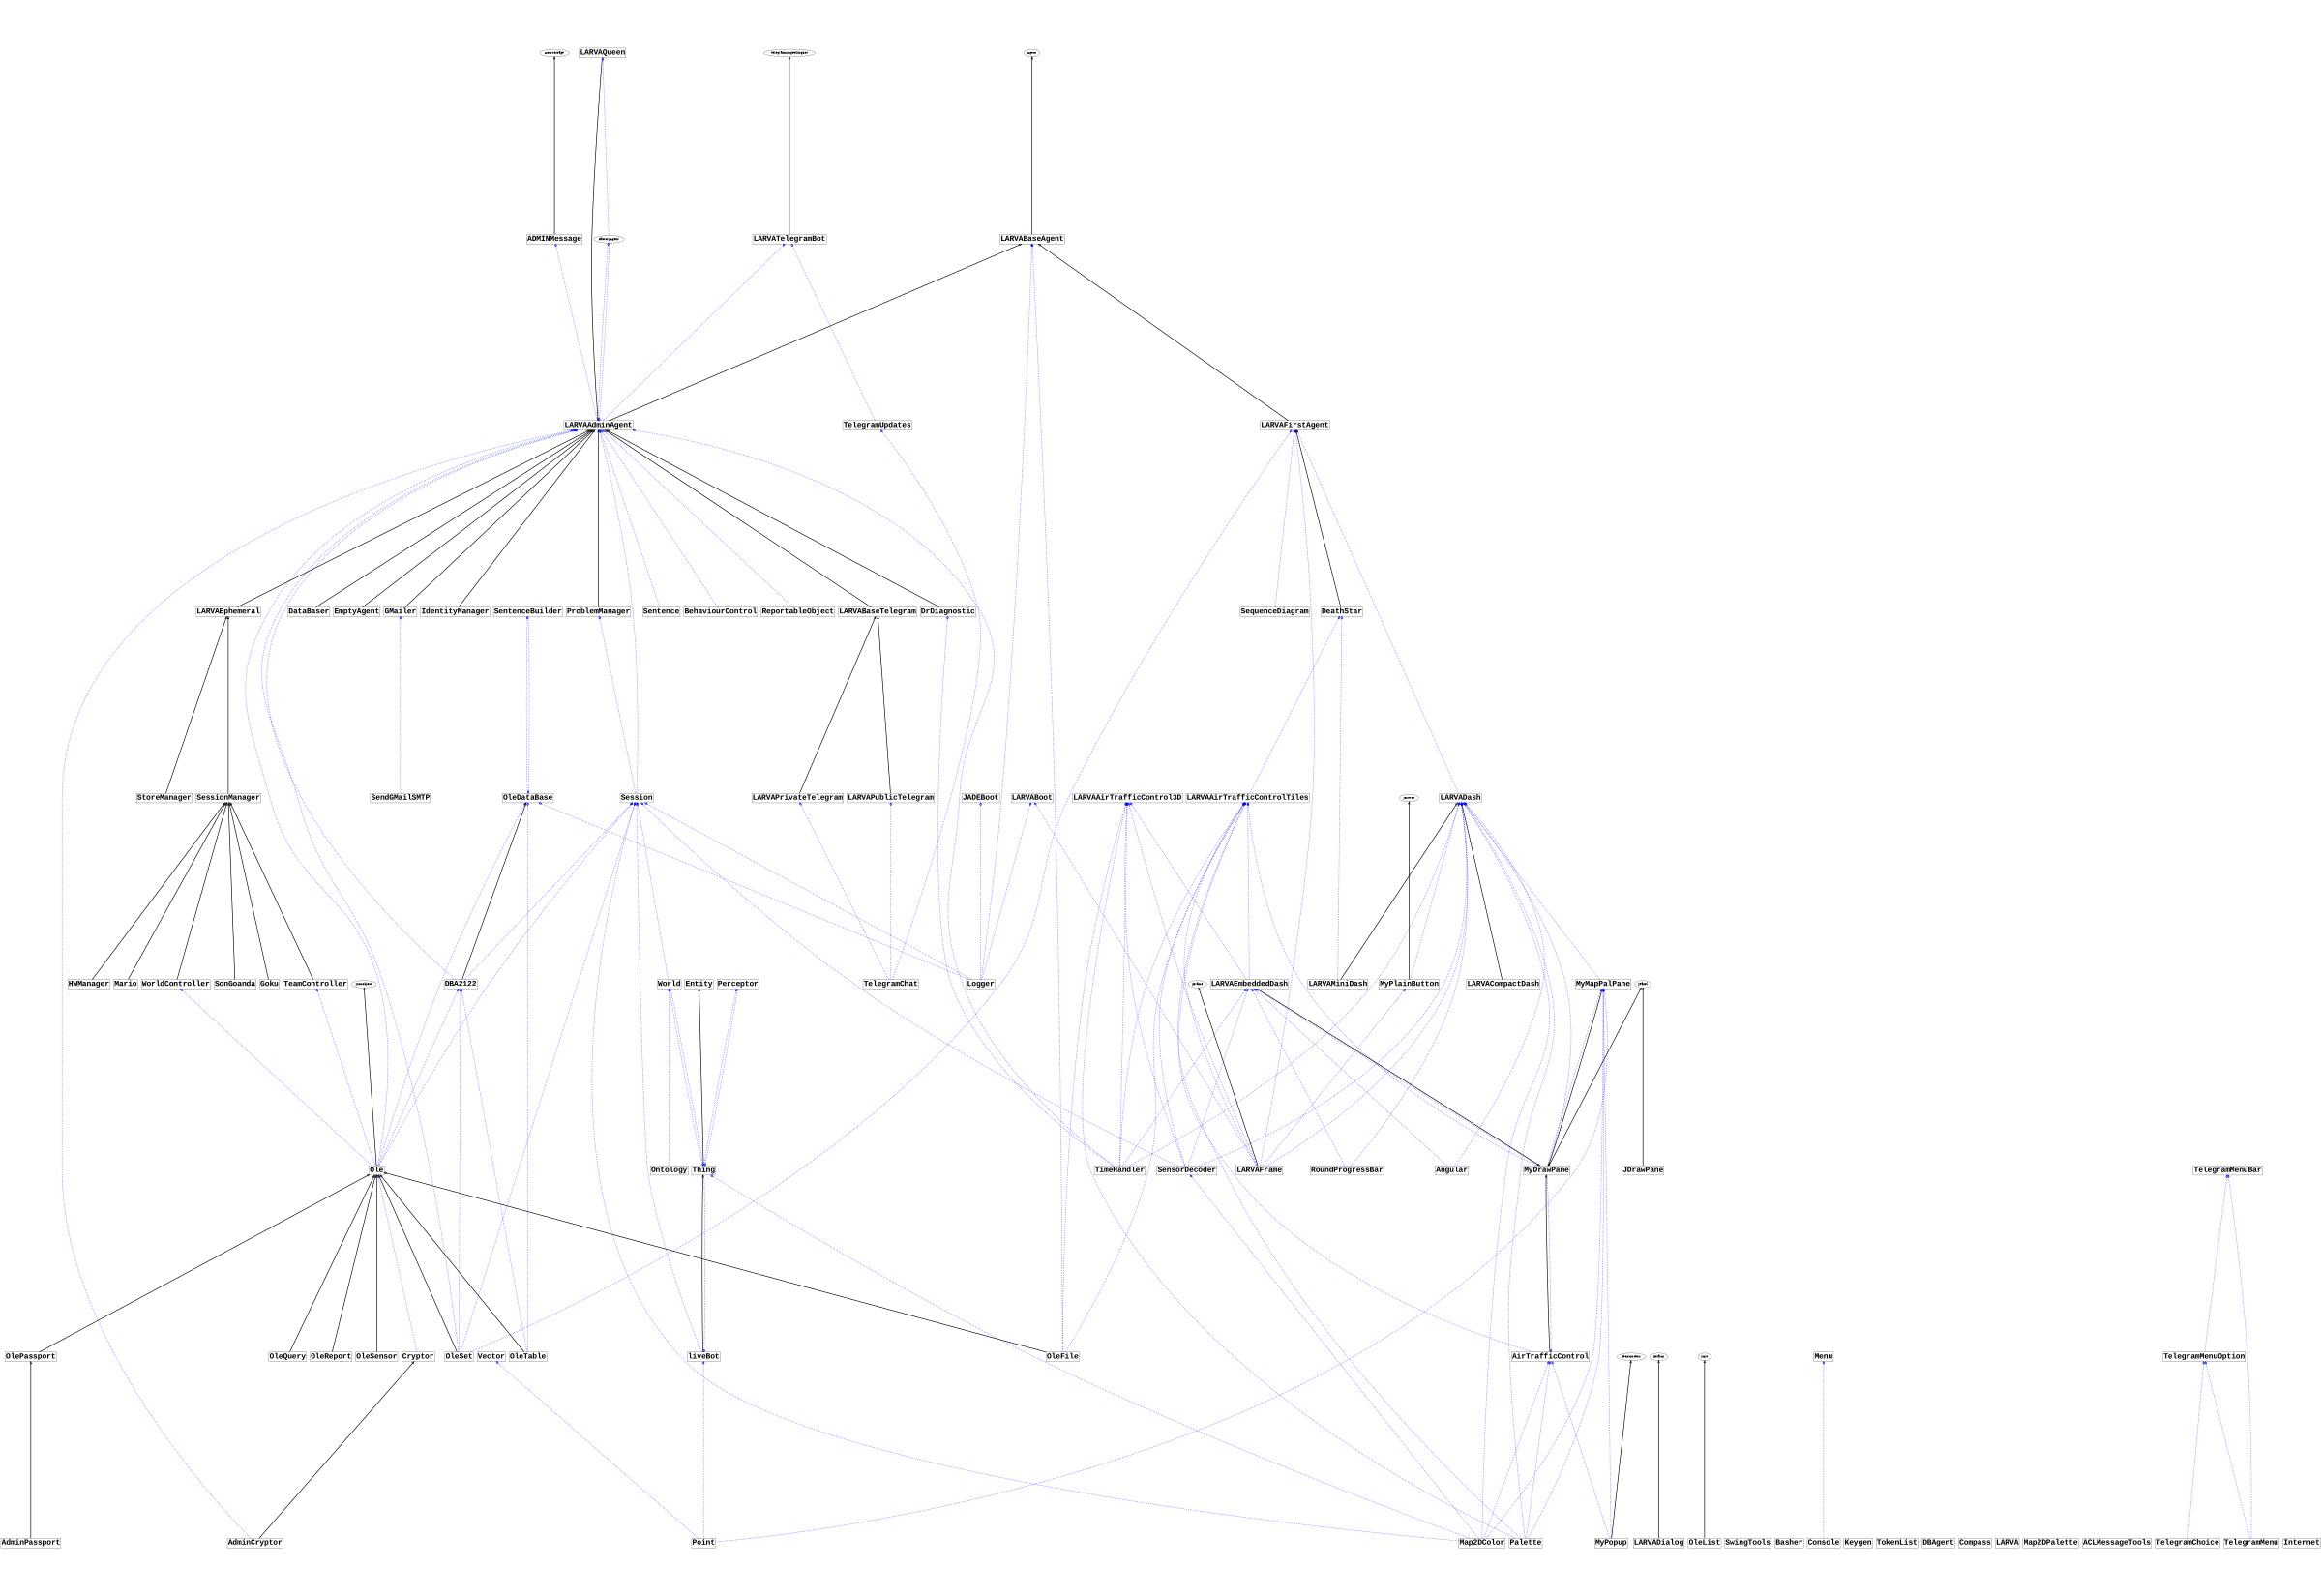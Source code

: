 digraph graphname {
     rankdir="BT"
dpi=1200
ratio="fill";
 size="16,11!";
 margin=0;
AirTrafficControl AirTrafficControl [shape=plain, label=<<table border="0" cellborder="1" cellspacing="0"><tr><td bgcolor="white"><FONT face="Courier New" POINT-SIZE= "36"><b>AirTrafficControl</b></FONT></td></tr>
</table>>]
Angular Angular [shape=plain, label=<<table border="0" cellborder="1" cellspacing="0"><tr><td bgcolor="white"><FONT face="Courier New" POINT-SIZE= "36"><b>Angular</b></FONT></td></tr>
</table>>]
JDrawPane JDrawPane [shape=plain, label=<<table border="0" cellborder="1" cellspacing="0"><tr><td bgcolor="white"><FONT face="Courier New" POINT-SIZE= "36"><b>JDrawPane</b></FONT></td></tr>
</table>>]
LARVAAirTrafficControl3D LARVAAirTrafficControl3D [shape=plain, label=<<table border="0" cellborder="1" cellspacing="0"><tr><td bgcolor="white"><FONT face="Courier New" POINT-SIZE= "36"><b>LARVAAirTrafficControl3D</b></FONT></td></tr>
</table>>]
LARVAAirTrafficControlTiles LARVAAirTrafficControlTiles [shape=plain, label=<<table border="0" cellborder="1" cellspacing="0"><tr><td bgcolor="white"><FONT face="Courier New" POINT-SIZE= "36"><b>LARVAAirTrafficControlTiles</b></FONT></td></tr>
</table>>]
LARVACompactDash LARVACompactDash [shape=plain, label=<<table border="0" cellborder="1" cellspacing="0"><tr><td bgcolor="white"><FONT face="Courier New" POINT-SIZE= "36"><b>LARVACompactDash</b></FONT></td></tr>
</table>>]
LARVADash LARVADash [shape=plain, label=<<table border="0" cellborder="1" cellspacing="0"><tr><td bgcolor="white"><FONT face="Courier New" POINT-SIZE= "36"><b>LARVADash</b></FONT></td></tr>
</table>>]
LARVADialog LARVADialog [shape=plain, label=<<table border="0" cellborder="1" cellspacing="0"><tr><td bgcolor="white"><FONT face="Courier New" POINT-SIZE= "36"><b>LARVADialog</b></FONT></td></tr>
</table>>]
LARVAEmbeddedDash LARVAEmbeddedDash [shape=plain, label=<<table border="0" cellborder="1" cellspacing="0"><tr><td bgcolor="white"><FONT face="Courier New" POINT-SIZE= "36"><b>LARVAEmbeddedDash</b></FONT></td></tr>
</table>>]
LARVAFrame LARVAFrame [shape=plain, label=<<table border="0" cellborder="1" cellspacing="0"><tr><td bgcolor="white"><FONT face="Courier New" POINT-SIZE= "36"><b>LARVAFrame</b></FONT></td></tr>
</table>>]
LARVAMiniDash LARVAMiniDash [shape=plain, label=<<table border="0" cellborder="1" cellspacing="0"><tr><td bgcolor="white"><FONT face="Courier New" POINT-SIZE= "36"><b>LARVAMiniDash</b></FONT></td></tr>
</table>>]
MyDrawPane MyDrawPane [shape=plain, label=<<table border="0" cellborder="1" cellspacing="0"><tr><td bgcolor="white"><FONT face="Courier New" POINT-SIZE= "36"><b>MyDrawPane</b></FONT></td></tr>
</table>>]
MyMapPalPane MyMapPalPane [shape=plain, label=<<table border="0" cellborder="1" cellspacing="0"><tr><td bgcolor="white"><FONT face="Courier New" POINT-SIZE= "36"><b>MyMapPalPane</b></FONT></td></tr>
</table>>]
MyPlainButton MyPlainButton [shape=plain, label=<<table border="0" cellborder="1" cellspacing="0"><tr><td bgcolor="white"><FONT face="Courier New" POINT-SIZE= "36"><b>MyPlainButton</b></FONT></td></tr>
</table>>]
MyPopup MyPopup [shape=plain, label=<<table border="0" cellborder="1" cellspacing="0"><tr><td bgcolor="white"><FONT face="Courier New" POINT-SIZE= "36"><b>MyPopup</b></FONT></td></tr>
</table>>]
OleList OleList [shape=plain, label=<<table border="0" cellborder="1" cellspacing="0"><tr><td bgcolor="white"><FONT face="Courier New" POINT-SIZE= "36"><b>OleList</b></FONT></td></tr>
</table>>]
RoundProgressBar RoundProgressBar [shape=plain, label=<<table border="0" cellborder="1" cellspacing="0"><tr><td bgcolor="white"><FONT face="Courier New" POINT-SIZE= "36"><b>RoundProgressBar</b></FONT></td></tr>
</table>>]
SwingTools SwingTools [shape=plain, label=<<table border="0" cellborder="1" cellspacing="0"><tr><td bgcolor="white"><FONT face="Courier New" POINT-SIZE= "36"><b>SwingTools</b></FONT></td></tr>
</table>>]
ADMINMessage ADMINMessage [shape=plain, label=<<table border="0" cellborder="1" cellspacing="0"><tr><td bgcolor="white"><FONT face="Courier New" POINT-SIZE= "36"><b>ADMINMessage</b></FONT></td></tr>
</table>>]
BehaviourControl BehaviourControl [shape=plain, label=<<table border="0" cellborder="1" cellspacing="0"><tr><td bgcolor="white"><FONT face="Courier New" POINT-SIZE= "36"><b>BehaviourControl</b></FONT></td></tr>
</table>>]
DeathStar DeathStar [shape=plain, label=<<table border="0" cellborder="1" cellspacing="0"><tr><td bgcolor="white"><FONT face="Courier New" POINT-SIZE= "36"><b>DeathStar</b></FONT></td></tr>
</table>>]
LARVAAdminAgent LARVAAdminAgent [shape=plain, label=<<table border="0" cellborder="1" cellspacing="0"><tr><td bgcolor="white"><FONT face="Courier New" POINT-SIZE= "36"><b>LARVAAdminAgent</b></FONT></td></tr>
</table>>]
LARVABaseAgent LARVABaseAgent [shape=plain, label=<<table border="0" cellborder="1" cellspacing="0"><tr><td bgcolor="white"><FONT face="Courier New" POINT-SIZE= "36"><b>LARVABaseAgent</b></FONT></td></tr>
</table>>]
LARVABaseTelegram LARVABaseTelegram [shape=plain, label=<<table border="0" cellborder="1" cellspacing="0"><tr><td bgcolor="white"><FONT face="Courier New" POINT-SIZE= "36"><b>LARVABaseTelegram</b></FONT></td></tr>
</table>>]
LARVAEphemeral LARVAEphemeral [shape=plain, label=<<table border="0" cellborder="1" cellspacing="0"><tr><td bgcolor="white"><FONT face="Courier New" POINT-SIZE= "36"><b>LARVAEphemeral</b></FONT></td></tr>
</table>>]
LARVAFirstAgent LARVAFirstAgent [shape=plain, label=<<table border="0" cellborder="1" cellspacing="0"><tr><td bgcolor="white"><FONT face="Courier New" POINT-SIZE= "36"><b>LARVAFirstAgent</b></FONT></td></tr>
</table>>]
JADEBoot JADEBoot [shape=plain, label=<<table border="0" cellborder="1" cellspacing="0"><tr><td bgcolor="white"><FONT face="Courier New" POINT-SIZE= "36"><b>JADEBoot</b></FONT></td></tr>
</table>>]
LARVABoot LARVABoot [shape=plain, label=<<table border="0" cellborder="1" cellspacing="0"><tr><td bgcolor="white"><FONT face="Courier New" POINT-SIZE= "36"><b>LARVABoot</b></FONT></td></tr>
</table>>]
Basher Basher [shape=plain, label=<<table border="0" cellborder="1" cellspacing="0"><tr><td bgcolor="white"><FONT face="Courier New" POINT-SIZE= "36"><b>Basher</b></FONT></td></tr>
</table>>]
Console Console [shape=plain, label=<<table border="0" cellborder="1" cellspacing="0"><tr><td bgcolor="white"><FONT face="Courier New" POINT-SIZE= "36"><b>Console</b></FONT></td></tr>
</table>>]
Menu Menu [shape=plain, label=<<table border="0" cellborder="1" cellspacing="0"><tr><td bgcolor="white"><FONT face="Courier New" POINT-SIZE= "36"><b>Menu</b></FONT></td></tr>
</table>>]
AdminCryptor AdminCryptor [shape=plain, label=<<table border="0" cellborder="1" cellspacing="0"><tr><td bgcolor="white"><FONT face="Courier New" POINT-SIZE= "36"><b>AdminCryptor</b></FONT></td></tr>
</table>>]
Cryptor Cryptor [shape=plain, label=<<table border="0" cellborder="1" cellspacing="0"><tr><td bgcolor="white"><FONT face="Courier New" POINT-SIZE= "36"><b>Cryptor</b></FONT></td></tr>
</table>>]
Keygen Keygen [shape=plain, label=<<table border="0" cellborder="1" cellspacing="0"><tr><td bgcolor="white"><FONT face="Courier New" POINT-SIZE= "36"><b>Keygen</b></FONT></td></tr>
</table>>]
AdminPassport AdminPassport [shape=plain, label=<<table border="0" cellborder="1" cellspacing="0"><tr><td bgcolor="white"><FONT face="Courier New" POINT-SIZE= "36"><b>AdminPassport</b></FONT></td></tr>
</table>>]
Ole Ole [shape=plain, label=<<table border="0" cellborder="1" cellspacing="0"><tr><td bgcolor="white"><FONT face="Courier New" POINT-SIZE= "36"><b>Ole</b></FONT></td></tr>
</table>>]
OleFile OleFile [shape=plain, label=<<table border="0" cellborder="1" cellspacing="0"><tr><td bgcolor="white"><FONT face="Courier New" POINT-SIZE= "36"><b>OleFile</b></FONT></td></tr>
</table>>]
OlePassport OlePassport [shape=plain, label=<<table border="0" cellborder="1" cellspacing="0"><tr><td bgcolor="white"><FONT face="Courier New" POINT-SIZE= "36"><b>OlePassport</b></FONT></td></tr>
</table>>]
OleQuery OleQuery [shape=plain, label=<<table border="0" cellborder="1" cellspacing="0"><tr><td bgcolor="white"><FONT face="Courier New" POINT-SIZE= "36"><b>OleQuery</b></FONT></td></tr>
</table>>]
OleReport OleReport [shape=plain, label=<<table border="0" cellborder="1" cellspacing="0"><tr><td bgcolor="white"><FONT face="Courier New" POINT-SIZE= "36"><b>OleReport</b></FONT></td></tr>
</table>>]
OleSensor OleSensor [shape=plain, label=<<table border="0" cellborder="1" cellspacing="0"><tr><td bgcolor="white"><FONT face="Courier New" POINT-SIZE= "36"><b>OleSensor</b></FONT></td></tr>
</table>>]
OleSet OleSet [shape=plain, label=<<table border="0" cellborder="1" cellspacing="0"><tr><td bgcolor="white"><FONT face="Courier New" POINT-SIZE= "36"><b>OleSet</b></FONT></td></tr>
</table>>]
OleTable OleTable [shape=plain, label=<<table border="0" cellborder="1" cellspacing="0"><tr><td bgcolor="white"><FONT face="Courier New" POINT-SIZE= "36"><b>OleTable</b></FONT></td></tr>
</table>>]
TokenList TokenList [shape=plain, label=<<table border="0" cellborder="1" cellspacing="0"><tr><td bgcolor="white"><FONT face="Courier New" POINT-SIZE= "36"><b>TokenList</b></FONT></td></tr>
</table>>]
DBA2122 DBA2122 [shape=plain, label=<<table border="0" cellborder="1" cellspacing="0"><tr><td bgcolor="white"><FONT face="Courier New" POINT-SIZE= "36"><b>DBA2122</b></FONT></td></tr>
</table>>]
DBAgent DBAgent [shape=plain, label=<<table border="0" cellborder="1" cellspacing="0"><tr><td bgcolor="white"><FONT face="Courier New" POINT-SIZE= "36"><b>DBAgent</b></FONT></td></tr>
</table>>]
OleDataBase OleDataBase [shape=plain, label=<<table border="0" cellborder="1" cellspacing="0"><tr><td bgcolor="white"><FONT face="Courier New" POINT-SIZE= "36"><b>OleDataBase</b></FONT></td></tr>
</table>>]
SentenceBuilder SentenceBuilder [shape=plain, label=<<table border="0" cellborder="1" cellspacing="0"><tr><td bgcolor="white"><FONT face="Courier New" POINT-SIZE= "36"><b>SentenceBuilder</b></FONT></td></tr>
</table>>]
Logger Logger [shape=plain, label=<<table border="0" cellborder="1" cellspacing="0"><tr><td bgcolor="white"><FONT face="Courier New" POINT-SIZE= "36"><b>Logger</b></FONT></td></tr>
</table>>]
Compass Compass [shape=plain, label=<<table border="0" cellborder="1" cellspacing="0"><tr><td bgcolor="white"><FONT face="Courier New" POINT-SIZE= "36"><b>Compass</b></FONT></td></tr>
</table>>]
Entity Entity [shape=plain, label=<<table border="0" cellborder="1" cellspacing="0"><tr><td bgcolor="white"><FONT face="Courier New" POINT-SIZE= "36"><b>Entity</b></FONT></td></tr>
</table>>]
Point Point [shape=plain, label=<<table border="0" cellborder="1" cellspacing="0"><tr><td bgcolor="white"><FONT face="Courier New" POINT-SIZE= "36"><b>Point</b></FONT></td></tr>
</table>>]
Vector Vector [shape=plain, label=<<table border="0" cellborder="1" cellspacing="0"><tr><td bgcolor="white"><FONT face="Courier New" POINT-SIZE= "36"><b>Vector</b></FONT></td></tr>
</table>>]
DataBaser DataBaser [shape=plain, label=<<table border="0" cellborder="1" cellspacing="0"><tr><td bgcolor="white"><FONT face="Courier New" POINT-SIZE= "36"><b>DataBaser</b></FONT></td></tr>
</table>>]
DrDiagnostic DrDiagnostic [shape=plain, label=<<table border="0" cellborder="1" cellspacing="0"><tr><td bgcolor="white"><FONT face="Courier New" POINT-SIZE= "36"><b>DrDiagnostic</b></FONT></td></tr>
</table>>]
EmptyAgent EmptyAgent [shape=plain, label=<<table border="0" cellborder="1" cellspacing="0"><tr><td bgcolor="white"><FONT face="Courier New" POINT-SIZE= "36"><b>EmptyAgent</b></FONT></td></tr>
</table>>]
GMailer GMailer [shape=plain, label=<<table border="0" cellborder="1" cellspacing="0"><tr><td bgcolor="white"><FONT face="Courier New" POINT-SIZE= "36"><b>GMailer</b></FONT></td></tr>
</table>>]
Goku Goku [shape=plain, label=<<table border="0" cellborder="1" cellspacing="0"><tr><td bgcolor="white"><FONT face="Courier New" POINT-SIZE= "36"><b>Goku</b></FONT></td></tr>
</table>>]
HWManager HWManager [shape=plain, label=<<table border="0" cellborder="1" cellspacing="0"><tr><td bgcolor="white"><FONT face="Courier New" POINT-SIZE= "36"><b>HWManager</b></FONT></td></tr>
</table>>]
IdentityManager IdentityManager [shape=plain, label=<<table border="0" cellborder="1" cellspacing="0"><tr><td bgcolor="white"><FONT face="Courier New" POINT-SIZE= "36"><b>IdentityManager</b></FONT></td></tr>
</table>>]
LARVA LARVA [shape=plain, label=<<table border="0" cellborder="1" cellspacing="0"><tr><td bgcolor="white"><FONT face="Courier New" POINT-SIZE= "36"><b>LARVA</b></FONT></td></tr>
</table>>]
LARVAPrivateTelegram LARVAPrivateTelegram [shape=plain, label=<<table border="0" cellborder="1" cellspacing="0"><tr><td bgcolor="white"><FONT face="Courier New" POINT-SIZE= "36"><b>LARVAPrivateTelegram</b></FONT></td></tr>
</table>>]
LARVAPublicTelegram LARVAPublicTelegram [shape=plain, label=<<table border="0" cellborder="1" cellspacing="0"><tr><td bgcolor="white"><FONT face="Courier New" POINT-SIZE= "36"><b>LARVAPublicTelegram</b></FONT></td></tr>
</table>>]
LARVAQueen LARVAQueen [shape=plain, label=<<table border="0" cellborder="1" cellspacing="0"><tr><td bgcolor="white"><FONT face="Courier New" POINT-SIZE= "36"><b>LARVAQueen</b></FONT></td></tr>
</table>>]
Mario Mario [shape=plain, label=<<table border="0" cellborder="1" cellspacing="0"><tr><td bgcolor="white"><FONT face="Courier New" POINT-SIZE= "36"><b>Mario</b></FONT></td></tr>
</table>>]
ProblemManager ProblemManager [shape=plain, label=<<table border="0" cellborder="1" cellspacing="0"><tr><td bgcolor="white"><FONT face="Courier New" POINT-SIZE= "36"><b>ProblemManager</b></FONT></td></tr>
</table>>]
SessionManager SessionManager [shape=plain, label=<<table border="0" cellborder="1" cellspacing="0"><tr><td bgcolor="white"><FONT face="Courier New" POINT-SIZE= "36"><b>SessionManager</b></FONT></td></tr>
</table>>]
SonGoanda SonGoanda [shape=plain, label=<<table border="0" cellborder="1" cellspacing="0"><tr><td bgcolor="white"><FONT face="Courier New" POINT-SIZE= "36"><b>SonGoanda</b></FONT></td></tr>
</table>>]
StoreManager StoreManager [shape=plain, label=<<table border="0" cellborder="1" cellspacing="0"><tr><td bgcolor="white"><FONT face="Courier New" POINT-SIZE= "36"><b>StoreManager</b></FONT></td></tr>
</table>>]
TeamController TeamController [shape=plain, label=<<table border="0" cellborder="1" cellspacing="0"><tr><td bgcolor="white"><FONT face="Courier New" POINT-SIZE= "36"><b>TeamController</b></FONT></td></tr>
</table>>]
WorldController WorldController [shape=plain, label=<<table border="0" cellborder="1" cellspacing="0"><tr><td bgcolor="white"><FONT face="Courier New" POINT-SIZE= "36"><b>WorldController</b></FONT></td></tr>
</table>>]
Map2DColor Map2DColor [shape=plain, label=<<table border="0" cellborder="1" cellspacing="0"><tr><td bgcolor="white"><FONT face="Courier New" POINT-SIZE= "36"><b>Map2DColor</b></FONT></td></tr>
</table>>]
Map2DPalette Map2DPalette [shape=plain, label=<<table border="0" cellborder="1" cellspacing="0"><tr><td bgcolor="white"><FONT face="Courier New" POINT-SIZE= "36"><b>Map2DPalette</b></FONT></td></tr>
</table>>]
Palette Palette [shape=plain, label=<<table border="0" cellborder="1" cellspacing="0"><tr><td bgcolor="white"><FONT face="Courier New" POINT-SIZE= "36"><b>Palette</b></FONT></td></tr>
</table>>]
ACLMessageTools ACLMessageTools [shape=plain, label=<<table border="0" cellborder="1" cellspacing="0"><tr><td bgcolor="white"><FONT face="Courier New" POINT-SIZE= "36"><b>ACLMessageTools</b></FONT></td></tr>
</table>>]
Sentence Sentence [shape=plain, label=<<table border="0" cellborder="1" cellspacing="0"><tr><td bgcolor="white"><FONT face="Courier New" POINT-SIZE= "36"><b>Sentence</b></FONT></td></tr>
</table>>]
SequenceDiagram SequenceDiagram [shape=plain, label=<<table border="0" cellborder="1" cellspacing="0"><tr><td bgcolor="white"><FONT face="Courier New" POINT-SIZE= "36"><b>SequenceDiagram</b></FONT></td></tr>
</table>>]
Ontology Ontology [shape=plain, label=<<table border="0" cellborder="1" cellspacing="0"><tr><td bgcolor="white"><FONT face="Courier New" POINT-SIZE= "36"><b>Ontology</b></FONT></td></tr>
</table>>]
Session Session [shape=plain, label=<<table border="0" cellborder="1" cellspacing="0"><tr><td bgcolor="white"><FONT face="Courier New" POINT-SIZE= "36"><b>Session</b></FONT></td></tr>
</table>>]
LARVATelegramBot LARVATelegramBot [shape=plain, label=<<table border="0" cellborder="1" cellspacing="0"><tr><td bgcolor="white"><FONT face="Courier New" POINT-SIZE= "36"><b>LARVATelegramBot</b></FONT></td></tr>
</table>>]
TelegramChat TelegramChat [shape=plain, label=<<table border="0" cellborder="1" cellspacing="0"><tr><td bgcolor="white"><FONT face="Courier New" POINT-SIZE= "36"><b>TelegramChat</b></FONT></td></tr>
</table>>]
TelegramChoice TelegramChoice [shape=plain, label=<<table border="0" cellborder="1" cellspacing="0"><tr><td bgcolor="white"><FONT face="Courier New" POINT-SIZE= "36"><b>TelegramChoice</b></FONT></td></tr>
</table>>]
TelegramMenu TelegramMenu [shape=plain, label=<<table border="0" cellborder="1" cellspacing="0"><tr><td bgcolor="white"><FONT face="Courier New" POINT-SIZE= "36"><b>TelegramMenu</b></FONT></td></tr>
</table>>]
TelegramMenuBar TelegramMenuBar [shape=plain, label=<<table border="0" cellborder="1" cellspacing="0"><tr><td bgcolor="white"><FONT face="Courier New" POINT-SIZE= "36"><b>TelegramMenuBar</b></FONT></td></tr>
</table>>]
TelegramMenuOption TelegramMenuOption [shape=plain, label=<<table border="0" cellborder="1" cellspacing="0"><tr><td bgcolor="white"><FONT face="Courier New" POINT-SIZE= "36"><b>TelegramMenuOption</b></FONT></td></tr>
</table>>]
TelegramUpdates TelegramUpdates [shape=plain, label=<<table border="0" cellborder="1" cellspacing="0"><tr><td bgcolor="white"><FONT face="Courier New" POINT-SIZE= "36"><b>TelegramUpdates</b></FONT></td></tr>
</table>>]
Internet Internet [shape=plain, label=<<table border="0" cellborder="1" cellspacing="0"><tr><td bgcolor="white"><FONT face="Courier New" POINT-SIZE= "36"><b>Internet</b></FONT></td></tr>
</table>>]
ReportableObject ReportableObject [shape=plain, label=<<table border="0" cellborder="1" cellspacing="0"><tr><td bgcolor="white"><FONT face="Courier New" POINT-SIZE= "36"><b>ReportableObject</b></FONT></td></tr>
</table>>]
SendGMailSMTP SendGMailSMTP [shape=plain, label=<<table border="0" cellborder="1" cellspacing="0"><tr><td bgcolor="white"><FONT face="Courier New" POINT-SIZE= "36"><b>SendGMailSMTP</b></FONT></td></tr>
</table>>]
TimeHandler TimeHandler [shape=plain, label=<<table border="0" cellborder="1" cellspacing="0"><tr><td bgcolor="white"><FONT face="Courier New" POINT-SIZE= "36"><b>TimeHandler</b></FONT></td></tr>
</table>>]
Perceptor Perceptor [shape=plain, label=<<table border="0" cellborder="1" cellspacing="0"><tr><td bgcolor="white"><FONT face="Courier New" POINT-SIZE= "36"><b>Perceptor</b></FONT></td></tr>
</table>>]
SensorDecoder SensorDecoder [shape=plain, label=<<table border="0" cellborder="1" cellspacing="0"><tr><td bgcolor="white"><FONT face="Courier New" POINT-SIZE= "36"><b>SensorDecoder</b></FONT></td></tr>
</table>>]
Thing Thing [shape=plain, label=<<table border="0" cellborder="1" cellspacing="0"><tr><td bgcolor="white"><FONT face="Courier New" POINT-SIZE= "36"><b>Thing</b></FONT></td></tr>
</table>>]
World World [shape=plain, label=<<table border="0" cellborder="1" cellspacing="0"><tr><td bgcolor="white"><FONT face="Courier New" POINT-SIZE= "36"><b>World</b></FONT></td></tr>
</table>>]
liveBot liveBot [shape=plain, label=<<table border="0" cellborder="1" cellspacing="0"><tr><td bgcolor="white"><FONT face="Courier New" POINT-SIZE= "36"><b>liveBot</b></FONT></td></tr>
</table>>]
DBA2122 -> OleDataBase [arrowhead=onormal, penwidth=3, color=black]
LARVAPrivateTelegram -> LARVABaseTelegram [arrowhead=onormal, penwidth=3, color=black]
LARVAPublicTelegram -> LARVABaseTelegram [arrowhead=onormal, penwidth=3, color=black]
JDrawPane -> JPanel [arrowhead=onormal, penwidth=3, color=black]
MyDrawPane -> JPanel [arrowhead=onormal, penwidth=3, color=black]
Thing -> Entity [arrowhead=onormal, penwidth=3, color=black]
AirTrafficControl -> MyDrawPane [arrowhead=onormal, penwidth=3, color=black]
LARVAEmbeddedDash -> MyDrawPane [arrowhead=onormal, penwidth=3, color=black]
MyMapPalPane -> MyDrawPane [arrowhead=onormal, penwidth=3, color=black]
DeathStar -> LARVAFirstAgent [arrowhead=onormal, penwidth=3, color=black]
MyPlainButton -> JButton [arrowhead=onormal, penwidth=3, color=black]
Ole -> JsonObject [arrowhead=onormal, penwidth=3, color=black]
OleFile -> Ole [arrowhead=onormal, penwidth=3, color=black]
OlePassport -> Ole [arrowhead=onormal, penwidth=3, color=black]
OleQuery -> Ole [arrowhead=onormal, penwidth=3, color=black]
OleReport -> Ole [arrowhead=onormal, penwidth=3, color=black]
OleSensor -> Ole [arrowhead=onormal, penwidth=3, color=black]
OleSet -> Ole [arrowhead=onormal, penwidth=3, color=black]
OleTable -> Ole [arrowhead=onormal, penwidth=3, color=black]
LARVATelegramBot -> TelegramLongPollingBot [arrowhead=onormal, penwidth=3, color=black]
LARVAAdminAgent -> LARVABaseAgent [arrowhead=onormal, penwidth=3, color=black]
LARVAFirstAgent -> LARVABaseAgent [arrowhead=onormal, penwidth=3, color=black]
LARVAFrame -> JFrame [arrowhead=onormal, penwidth=3, color=black]
AdminPassport -> OlePassport [arrowhead=onormal, penwidth=3, color=black]
AdminCryptor -> Cryptor [arrowhead=onormal, penwidth=3, color=black]
SessionManager -> LARVAEphemeral [arrowhead=onormal, penwidth=3, color=black]
StoreManager -> LARVAEphemeral [arrowhead=onormal, penwidth=3, color=black]
liveBot -> Thing [arrowhead=onormal, penwidth=3, color=black]
LARVABaseAgent -> Agent [arrowhead=onormal, penwidth=3, color=black]
Goku -> SessionManager [arrowhead=onormal, penwidth=3, color=black]
HWManager -> SessionManager [arrowhead=onormal, penwidth=3, color=black]
Mario -> SessionManager [arrowhead=onormal, penwidth=3, color=black]
SonGoanda -> SessionManager [arrowhead=onormal, penwidth=3, color=black]
TeamController -> SessionManager [arrowhead=onormal, penwidth=3, color=black]
WorldController -> SessionManager [arrowhead=onormal, penwidth=3, color=black]
LARVACompactDash -> LARVADash [arrowhead=onormal, penwidth=3, color=black]
LARVAMiniDash -> LARVADash [arrowhead=onormal, penwidth=3, color=black]
DataBaser -> LARVAAdminAgent [arrowhead=onormal, penwidth=3, color=black]
DrDiagnostic -> LARVAAdminAgent [arrowhead=onormal, penwidth=3, color=black]
EmptyAgent -> LARVAAdminAgent [arrowhead=onormal, penwidth=3, color=black]
GMailer -> LARVAAdminAgent [arrowhead=onormal, penwidth=3, color=black]
IdentityManager -> LARVAAdminAgent [arrowhead=onormal, penwidth=3, color=black]
LARVABaseTelegram -> LARVAAdminAgent [arrowhead=onormal, penwidth=3, color=black]
LARVAEphemeral -> LARVAAdminAgent [arrowhead=onormal, penwidth=3, color=black]
LARVAQueen -> LARVAAdminAgent [arrowhead=onormal, penwidth=3, color=black]
ProblemManager -> LARVAAdminAgent [arrowhead=onormal, penwidth=3, color=black]
MyPopup -> JPopupMenu [arrowhead=onormal, penwidth=3, color=black]
ADMINMessage -> ACLMessage [arrowhead=onormal, penwidth=3, color=black]
LARVADialog -> JDialog [arrowhead=onormal, penwidth=3, color=black]
OleList -> JList [arrowhead=onormal, penwidth=3, color=black]
Cryptor -> Ole [style=dotted,arrowhead=odiamond, penwidth=3,color=blue]
SendGMailSMTP -> GMailer [style=dotted,arrowhead=odiamond, penwidth=3,color=blue]
Ole -> TeamController [style=dotted,arrowhead=odiamond, penwidth=3,color=blue]
OleDataBase -> SentenceBuilder [style=dotted,arrowhead=odiamond, penwidth=3,color=blue]
Point -> Vector [style=dotted,arrowhead=odiamond, penwidth=3,color=blue]
World -> Thing [style=dotted,arrowhead=odiamond, penwidth=3,color=blue]
Map2DColor -> Thing [style=dotted,arrowhead=odiamond, penwidth=3,color=blue]
Perceptor -> Thing [style=dotted,arrowhead=odiamond, penwidth=3,color=blue]
FactoryAgent -> LARVAQueen [style=dotted,arrowhead=odiamond, penwidth=3,color=blue]
LARVAFrame -> LARVADash [style=dotted,arrowhead=odiamond, penwidth=3,color=blue]
MyDrawPane -> LARVADash [style=dotted,arrowhead=odiamond, penwidth=3,color=blue]
MyPlainButton -> LARVADash [style=dotted,arrowhead=odiamond, penwidth=3,color=blue]
MyMapPalPane -> LARVADash [style=dotted,arrowhead=odiamond, penwidth=3,color=blue]
Map2DColor -> LARVADash [style=dotted,arrowhead=odiamond, penwidth=3,color=blue]
RoundProgressBar -> LARVADash [style=dotted,arrowhead=odiamond, penwidth=3,color=blue]
Angular -> LARVADash [style=dotted,arrowhead=odiamond, penwidth=3,color=blue]
SensorDecoder -> LARVADash [style=dotted,arrowhead=odiamond, penwidth=3,color=blue]
TimeHandler -> LARVADash [style=dotted,arrowhead=odiamond, penwidth=3,color=blue]
Palette -> LARVADash [style=dotted,arrowhead=odiamond, penwidth=3,color=blue]
LARVAAdminAgent -> FactoryAgent [style=dotted,arrowhead=odiamond, penwidth=3,color=blue]
Map2DColor -> MyMapPalPane [style=dotted,arrowhead=odiamond, penwidth=3,color=blue]
MyDrawPane -> MyMapPalPane [style=dotted,arrowhead=odiamond, penwidth=3,color=blue]
Palette -> MyMapPalPane [style=dotted,arrowhead=odiamond, penwidth=3,color=blue]
MyPopup -> MyMapPalPane [style=dotted,arrowhead=odiamond, penwidth=3,color=blue]
Point -> MyMapPalPane [style=dotted,arrowhead=odiamond, penwidth=3,color=blue]
Session -> ProblemManager [style=dotted,arrowhead=odiamond, penwidth=3,color=blue]
TelegramMenu -> TelegramMenuOption [style=dotted,arrowhead=odiamond, penwidth=3,color=blue]
TelegramChoice -> TelegramMenuOption [style=dotted,arrowhead=odiamond, penwidth=3,color=blue]
Logger -> LARVABoot [style=dotted,arrowhead=odiamond, penwidth=3,color=blue]
LARVAFrame -> LARVABoot [style=dotted,arrowhead=odiamond, penwidth=3,color=blue]
OleFile -> LARVABaseAgent [style=dotted,arrowhead=odiamond, penwidth=3,color=blue]
Logger -> LARVABaseAgent [style=dotted,arrowhead=odiamond, penwidth=3,color=blue]
LARVAFrame -> LARVAAirTrafficControlTiles [style=dotted,arrowhead=odiamond, penwidth=3,color=blue]
MyDrawPane -> LARVAAirTrafficControlTiles [style=dotted,arrowhead=odiamond, penwidth=3,color=blue]
AirTrafficControl -> LARVAAirTrafficControlTiles [style=dotted,arrowhead=odiamond, penwidth=3,color=blue]
SensorDecoder -> LARVAAirTrafficControlTiles [style=dotted,arrowhead=odiamond, penwidth=3,color=blue]
TimeHandler -> LARVAAirTrafficControlTiles [style=dotted,arrowhead=odiamond, penwidth=3,color=blue]
Palette -> LARVAAirTrafficControlTiles [style=dotted,arrowhead=odiamond, penwidth=3,color=blue]
LARVAEmbeddedDash -> LARVAAirTrafficControlTiles [style=dotted,arrowhead=odiamond, penwidth=3,color=blue]
OleFile -> LARVAAirTrafficControlTiles [style=dotted,arrowhead=odiamond, penwidth=3,color=blue]
TelegramChat -> LARVAPublicTelegram [style=dotted,arrowhead=odiamond, penwidth=3,color=blue]
TelegramChat -> LARVAPrivateTelegram [style=dotted,arrowhead=odiamond, penwidth=3,color=blue]
Console -> Menu [style=dotted,arrowhead=odiamond, penwidth=3,color=blue]
LARVAFrame -> MyPlainButton [style=dotted,arrowhead=odiamond, penwidth=3,color=blue]
TimeHandler -> DrDiagnostic [style=dotted,arrowhead=odiamond, penwidth=3,color=blue]
TelegramUpdates -> LARVATelegramBot [style=dotted,arrowhead=odiamond, penwidth=3,color=blue]
LARVAAdminAgent -> LARVATelegramBot [style=dotted,arrowhead=odiamond, penwidth=3,color=blue]
SensorDecoder -> LARVAEmbeddedDash [style=dotted,arrowhead=odiamond, penwidth=3,color=blue]
RoundProgressBar -> LARVAEmbeddedDash [style=dotted,arrowhead=odiamond, penwidth=3,color=blue]
Angular -> LARVAEmbeddedDash [style=dotted,arrowhead=odiamond, penwidth=3,color=blue]
TimeHandler -> LARVAEmbeddedDash [style=dotted,arrowhead=odiamond, penwidth=3,color=blue]
MyDrawPane -> LARVAEmbeddedDash [style=dotted,arrowhead=odiamond, penwidth=3,color=blue]
Ole -> WorldController [style=dotted,arrowhead=odiamond, penwidth=3,color=blue]
LARVAFrame -> LARVAFirstAgent [style=dotted,arrowhead=odiamond, penwidth=3,color=blue]
LARVADash -> LARVAFirstAgent [style=dotted,arrowhead=odiamond, penwidth=3,color=blue]
SequenceDiagram -> LARVAFirstAgent [style=dotted,arrowhead=odiamond, penwidth=3,color=blue]
OleSet -> LARVAFirstAgent [style=dotted,arrowhead=odiamond, penwidth=3,color=blue]
Logger -> JADEBoot [style=dotted,arrowhead=odiamond, penwidth=3,color=blue]
Thing -> World [style=dotted,arrowhead=odiamond, penwidth=3,color=blue]
Ontology -> World [style=dotted,arrowhead=odiamond, penwidth=3,color=blue]
TelegramMenuOption -> TelegramMenuBar [style=dotted,arrowhead=odiamond, penwidth=3,color=blue]
TelegramMenu -> TelegramMenuBar [style=dotted,arrowhead=odiamond, penwidth=3,color=blue]
FactoryAgent -> LARVAAdminAgent [style=dotted,arrowhead=odiamond, penwidth=3,color=blue]
DBA2122 -> LARVAAdminAgent [style=dotted,arrowhead=odiamond, penwidth=3,color=blue]
BehaviourControl -> LARVAAdminAgent [style=dotted,arrowhead=odiamond, penwidth=3,color=blue]
ReportableObject -> LARVAAdminAgent [style=dotted,arrowhead=odiamond, penwidth=3,color=blue]
AdminCryptor -> LARVAAdminAgent [style=dotted,arrowhead=odiamond, penwidth=3,color=blue]
OleSet -> LARVAAdminAgent [style=dotted,arrowhead=odiamond, penwidth=3,color=blue]
Ole -> LARVAAdminAgent [style=dotted,arrowhead=odiamond, penwidth=3,color=blue]
Session -> LARVAAdminAgent [style=dotted,arrowhead=odiamond, penwidth=3,color=blue]
TimeHandler -> LARVAAdminAgent [style=dotted,arrowhead=odiamond, penwidth=3,color=blue]
Sentence -> LARVAAdminAgent [style=dotted,arrowhead=odiamond, penwidth=3,color=blue]
Ole -> DBA2122 [style=dotted,arrowhead=odiamond, penwidth=3,color=blue]
OleTable -> DBA2122 [style=dotted,arrowhead=odiamond, penwidth=3,color=blue]
OleSet -> DBA2122 [style=dotted,arrowhead=odiamond, penwidth=3,color=blue]
LARVAFrame -> LARVAAirTrafficControl3D [style=dotted,arrowhead=odiamond, penwidth=3,color=blue]
SensorDecoder -> LARVAAirTrafficControl3D [style=dotted,arrowhead=odiamond, penwidth=3,color=blue]
TimeHandler -> LARVAAirTrafficControl3D [style=dotted,arrowhead=odiamond, penwidth=3,color=blue]
Palette -> LARVAAirTrafficControl3D [style=dotted,arrowhead=odiamond, penwidth=3,color=blue]
LARVAEmbeddedDash -> LARVAAirTrafficControl3D [style=dotted,arrowhead=odiamond, penwidth=3,color=blue]
OleFile -> LARVAAirTrafficControl3D [style=dotted,arrowhead=odiamond, penwidth=3,color=blue]
Ole -> OleDataBase [style=dotted,arrowhead=odiamond, penwidth=3,color=blue]
Logger -> OleDataBase [style=dotted,arrowhead=odiamond, penwidth=3,color=blue]
OleTable -> OleDataBase [style=dotted,arrowhead=odiamond, penwidth=3,color=blue]
SentenceBuilder -> OleDataBase [style=dotted,arrowhead=odiamond, penwidth=3,color=blue]
Point -> liveBot [style=dotted,arrowhead=odiamond, penwidth=3,color=blue]
Thing -> liveBot [style=dotted,arrowhead=odiamond, penwidth=3,color=blue]
TelegramChat -> TelegramUpdates [style=dotted,arrowhead=odiamond, penwidth=3,color=blue]
LARVAMiniDash -> DeathStar [style=dotted,arrowhead=odiamond, penwidth=3,color=blue]
LARVAAirTrafficControlTiles -> DeathStar [style=dotted,arrowhead=odiamond, penwidth=3,color=blue]
Map2DColor -> SensorDecoder [style=dotted,arrowhead=odiamond, penwidth=3,color=blue]
LARVAAdminAgent -> ADMINMessage [style=dotted,arrowhead=odiamond, penwidth=3,color=blue]
Thing -> Perceptor [style=dotted,arrowhead=odiamond, penwidth=3,color=blue]
Map2DColor -> AirTrafficControl [style=dotted,arrowhead=odiamond, penwidth=3,color=blue]
MyDrawPane -> AirTrafficControl [style=dotted,arrowhead=odiamond, penwidth=3,color=blue]
Palette -> AirTrafficControl [style=dotted,arrowhead=odiamond, penwidth=3,color=blue]
MyPopup -> AirTrafficControl [style=dotted,arrowhead=odiamond, penwidth=3,color=blue]
DBA2122 -> Session [style=dotted,arrowhead=odiamond, penwidth=3,color=blue]
OleSet -> Session [style=dotted,arrowhead=odiamond, penwidth=3,color=blue]
Logger -> Session [style=dotted,arrowhead=odiamond, penwidth=3,color=blue]
World -> Session [style=dotted,arrowhead=odiamond, penwidth=3,color=blue]
Map2DColor -> Session [style=dotted,arrowhead=odiamond, penwidth=3,color=blue]
Ole -> Session [style=dotted,arrowhead=odiamond, penwidth=3,color=blue]
liveBot -> Session [style=dotted,arrowhead=odiamond, penwidth=3,color=blue]
SensorDecoder -> Session [style=dotted,arrowhead=odiamond, penwidth=3,color=blue]
}
